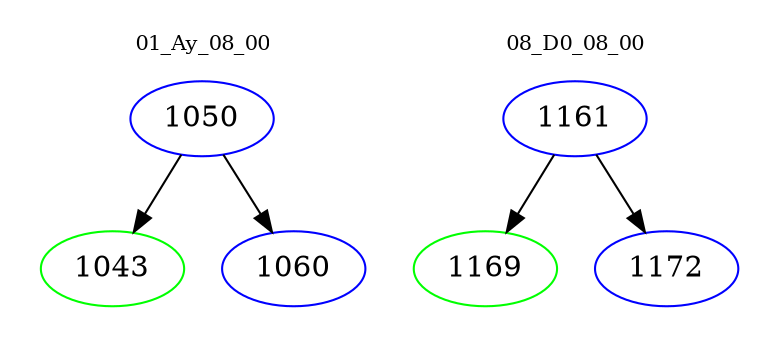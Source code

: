 digraph{
subgraph cluster_0 {
color = white
label = "01_Ay_08_00";
fontsize=10;
T0_1050 [label="1050", color="blue"]
T0_1050 -> T0_1043 [color="black"]
T0_1043 [label="1043", color="green"]
T0_1050 -> T0_1060 [color="black"]
T0_1060 [label="1060", color="blue"]
}
subgraph cluster_1 {
color = white
label = "08_D0_08_00";
fontsize=10;
T1_1161 [label="1161", color="blue"]
T1_1161 -> T1_1169 [color="black"]
T1_1169 [label="1169", color="green"]
T1_1161 -> T1_1172 [color="black"]
T1_1172 [label="1172", color="blue"]
}
}

